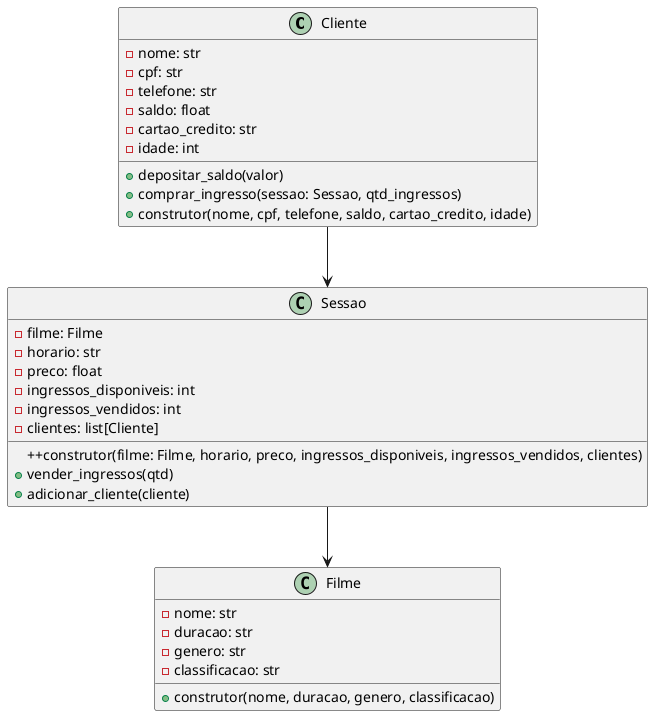 <<<<<<< HEAD:Diagramas/teste.plantUML
@startuml N123

class Cliente {
    -nome: str
    -cpf: str
    -telefone: str
    -saldo: float
    -cartao_credito: str
    -idade: int
    +depositar_saldo(valor)
    +comprar_ingresso(sessao: Sessao, qtd_ingressos)
    +construtor(nome, cpf, telefone, saldo, cartao_credito, idade)
}

class Filme {
    -nome: str
    -duracao: str
    -genero: str
    -classificacao: str
    +construtor(nome, duracao, genero, classificacao)
}

class Sessao {
    -filme: Filme
    -horario: str
    -preco: float
    -ingressos_disponiveis: int
    -ingressos_vendidos: int
    -clientes: list[Cliente]
    ++construtor(filme: Filme, horario, preco, ingressos_disponiveis, ingressos_vendidos, clientes)
    +vender_ingressos(qtd)
    +adicionar_cliente(cliente)
}

Cliente --> Sessao
Sessao --> Filme

@enduml
=======
@startuml N1

class Cliente {
    -nome: str
    -cpf: str
    -telefone: str
    -saldo: float
    -cartao_credito: str
    -idade: int
    +depositar_saldo(valor: float): None
    +comprar_ingresso(sessao: Sessao, qtd_ingressos: int): None
    +construtor(nome: str, cpf: str, telefone: str, saldo: float, cartao_credito: str, idade: int): None
}

class Filme {
    -nome: str
    -duracao: str
    -genero: str
    -classificacao: str
    +construtor(nome: str, duracao: str, genero: str, classificacao: str): None
}

class Sessao {
    -filme: Filme
    -horario: str
    -preco: float
    -ingressos_disponiveis: int
    -ingressos_vendidos: int
    -clientes: list[Cliente]
    ++construtor(filme: Filme, horario: str, preco: float, ingressos_disponiveis: int, ingressos_vendidos: int, clientes: list[Cliente])
    +vender_ingressos(qtd: int): None
    +adicionar_cliente(cliente: Cliente): None
}

Cliente --> Sessao
Sessao --> Filme

@enduml
>>>>>>> ddbf130dcc001a32c6ea133ef0943617af997838:Diagramas/cinema_dos_guri.plantUML
